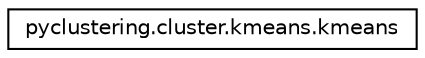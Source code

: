 digraph "Graphical Class Hierarchy"
{
 // INTERACTIVE_SVG=YES
  edge [fontname="Helvetica",fontsize="10",labelfontname="Helvetica",labelfontsize="10"];
  node [fontname="Helvetica",fontsize="10",shape=record];
  rankdir="LR";
  Node0 [label="pyclustering.cluster.kmeans.kmeans",height=0.2,width=0.4,color="black", fillcolor="white", style="filled",URL="$da/d22/classpyclustering_1_1cluster_1_1kmeans_1_1kmeans.html",tooltip="Class implements K-Means clustering algorithm. "];
}
